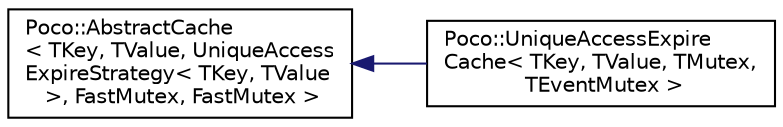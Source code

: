 digraph "Graphical Class Hierarchy"
{
 // LATEX_PDF_SIZE
  edge [fontname="Helvetica",fontsize="10",labelfontname="Helvetica",labelfontsize="10"];
  node [fontname="Helvetica",fontsize="10",shape=record];
  rankdir="LR";
  Node0 [label="Poco::AbstractCache\l\< TKey, TValue, UniqueAccess\lExpireStrategy\< TKey, TValue\l \>, FastMutex, FastMutex \>",height=0.2,width=0.4,color="black", fillcolor="white", style="filled",URL="$classPoco_1_1AbstractCache.html",tooltip=" "];
  Node0 -> Node1 [dir="back",color="midnightblue",fontsize="10",style="solid",fontname="Helvetica"];
  Node1 [label="Poco::UniqueAccessExpire\lCache\< TKey, TValue, TMutex,\l TEventMutex \>",height=0.2,width=0.4,color="black", fillcolor="white", style="filled",URL="$classPoco_1_1UniqueAccessExpireCache.html",tooltip=" "];
}
